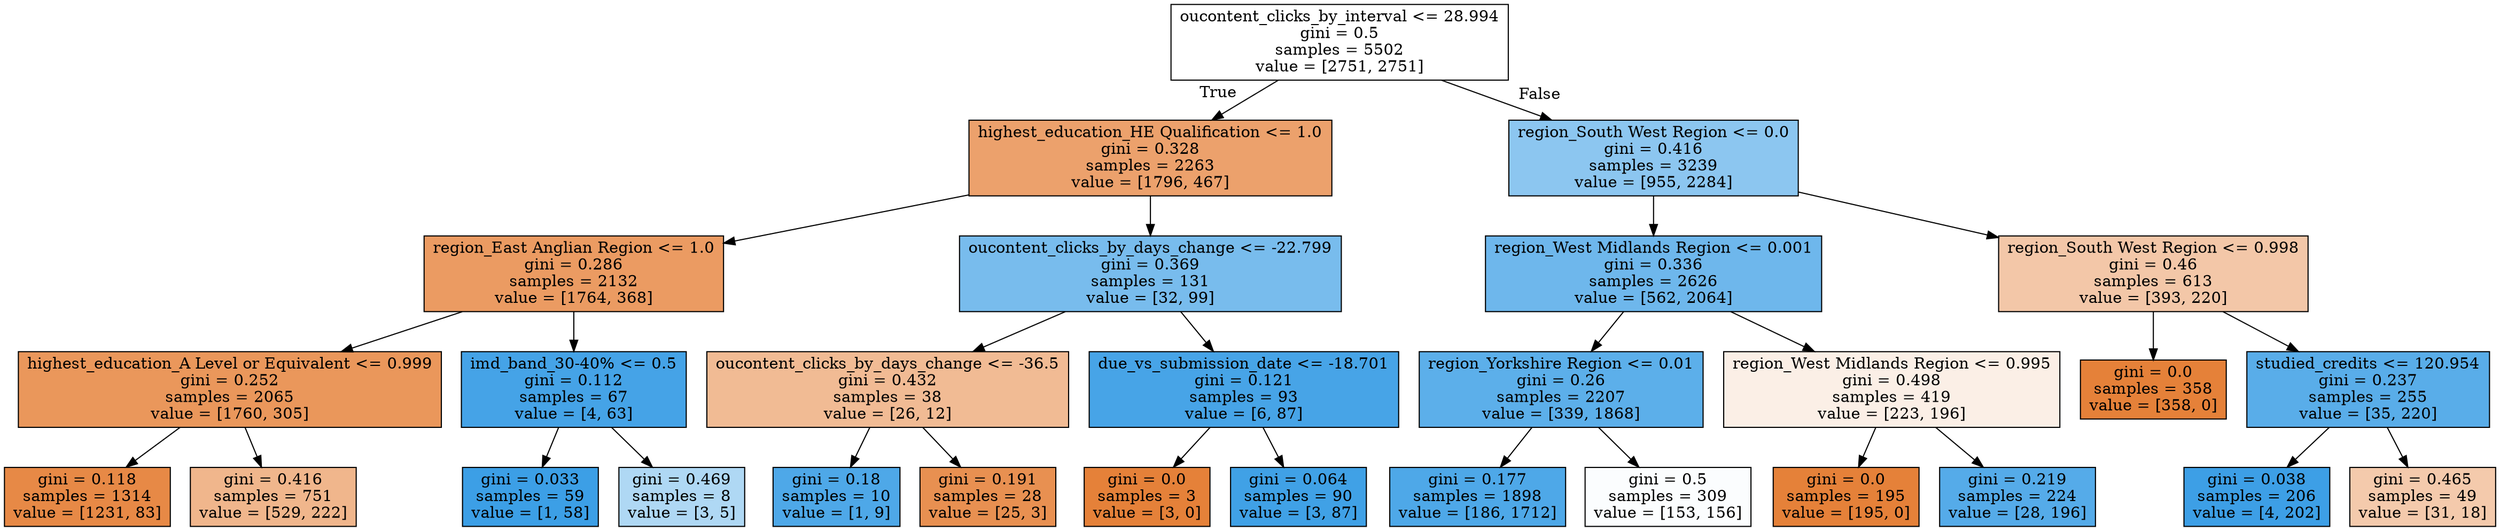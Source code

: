 digraph Tree {
node [shape=box, style="filled", color="black"] ;
0 [label="oucontent_clicks_by_interval <= 28.994\ngini = 0.5\nsamples = 5502\nvalue = [2751, 2751]", fillcolor="#e5813900"] ;
1 [label="highest_education_HE Qualification <= 1.0\ngini = 0.328\nsamples = 2263\nvalue = [1796, 467]", fillcolor="#e58139bd"] ;
0 -> 1 [labeldistance=2.5, labelangle=45, headlabel="True"] ;
2 [label="region_East Anglian Region <= 1.0\ngini = 0.286\nsamples = 2132\nvalue = [1764, 368]", fillcolor="#e58139ca"] ;
1 -> 2 ;
3 [label="highest_education_A Level or Equivalent <= 0.999\ngini = 0.252\nsamples = 2065\nvalue = [1760, 305]", fillcolor="#e58139d3"] ;
2 -> 3 ;
4 [label="gini = 0.118\nsamples = 1314\nvalue = [1231, 83]", fillcolor="#e58139ee"] ;
3 -> 4 ;
5 [label="gini = 0.416\nsamples = 751\nvalue = [529, 222]", fillcolor="#e5813994"] ;
3 -> 5 ;
6 [label="imd_band_30-40% <= 0.5\ngini = 0.112\nsamples = 67\nvalue = [4, 63]", fillcolor="#399de5ef"] ;
2 -> 6 ;
7 [label="gini = 0.033\nsamples = 59\nvalue = [1, 58]", fillcolor="#399de5fb"] ;
6 -> 7 ;
8 [label="gini = 0.469\nsamples = 8\nvalue = [3, 5]", fillcolor="#399de566"] ;
6 -> 8 ;
9 [label="oucontent_clicks_by_days_change <= -22.799\ngini = 0.369\nsamples = 131\nvalue = [32, 99]", fillcolor="#399de5ad"] ;
1 -> 9 ;
10 [label="oucontent_clicks_by_days_change <= -36.5\ngini = 0.432\nsamples = 38\nvalue = [26, 12]", fillcolor="#e5813989"] ;
9 -> 10 ;
11 [label="gini = 0.18\nsamples = 10\nvalue = [1, 9]", fillcolor="#399de5e3"] ;
10 -> 11 ;
12 [label="gini = 0.191\nsamples = 28\nvalue = [25, 3]", fillcolor="#e58139e0"] ;
10 -> 12 ;
13 [label="due_vs_submission_date <= -18.701\ngini = 0.121\nsamples = 93\nvalue = [6, 87]", fillcolor="#399de5ed"] ;
9 -> 13 ;
14 [label="gini = 0.0\nsamples = 3\nvalue = [3, 0]", fillcolor="#e58139ff"] ;
13 -> 14 ;
15 [label="gini = 0.064\nsamples = 90\nvalue = [3, 87]", fillcolor="#399de5f6"] ;
13 -> 15 ;
16 [label="region_South West Region <= 0.0\ngini = 0.416\nsamples = 3239\nvalue = [955, 2284]", fillcolor="#399de594"] ;
0 -> 16 [labeldistance=2.5, labelangle=-45, headlabel="False"] ;
17 [label="region_West Midlands Region <= 0.001\ngini = 0.336\nsamples = 2626\nvalue = [562, 2064]", fillcolor="#399de5ba"] ;
16 -> 17 ;
18 [label="region_Yorkshire Region <= 0.01\ngini = 0.26\nsamples = 2207\nvalue = [339, 1868]", fillcolor="#399de5d1"] ;
17 -> 18 ;
19 [label="gini = 0.177\nsamples = 1898\nvalue = [186, 1712]", fillcolor="#399de5e3"] ;
18 -> 19 ;
20 [label="gini = 0.5\nsamples = 309\nvalue = [153, 156]", fillcolor="#399de505"] ;
18 -> 20 ;
21 [label="region_West Midlands Region <= 0.995\ngini = 0.498\nsamples = 419\nvalue = [223, 196]", fillcolor="#e581391f"] ;
17 -> 21 ;
22 [label="gini = 0.0\nsamples = 195\nvalue = [195, 0]", fillcolor="#e58139ff"] ;
21 -> 22 ;
23 [label="gini = 0.219\nsamples = 224\nvalue = [28, 196]", fillcolor="#399de5db"] ;
21 -> 23 ;
24 [label="region_South West Region <= 0.998\ngini = 0.46\nsamples = 613\nvalue = [393, 220]", fillcolor="#e5813970"] ;
16 -> 24 ;
25 [label="gini = 0.0\nsamples = 358\nvalue = [358, 0]", fillcolor="#e58139ff"] ;
24 -> 25 ;
26 [label="studied_credits <= 120.954\ngini = 0.237\nsamples = 255\nvalue = [35, 220]", fillcolor="#399de5d6"] ;
24 -> 26 ;
27 [label="gini = 0.038\nsamples = 206\nvalue = [4, 202]", fillcolor="#399de5fa"] ;
26 -> 27 ;
28 [label="gini = 0.465\nsamples = 49\nvalue = [31, 18]", fillcolor="#e581396b"] ;
26 -> 28 ;
}